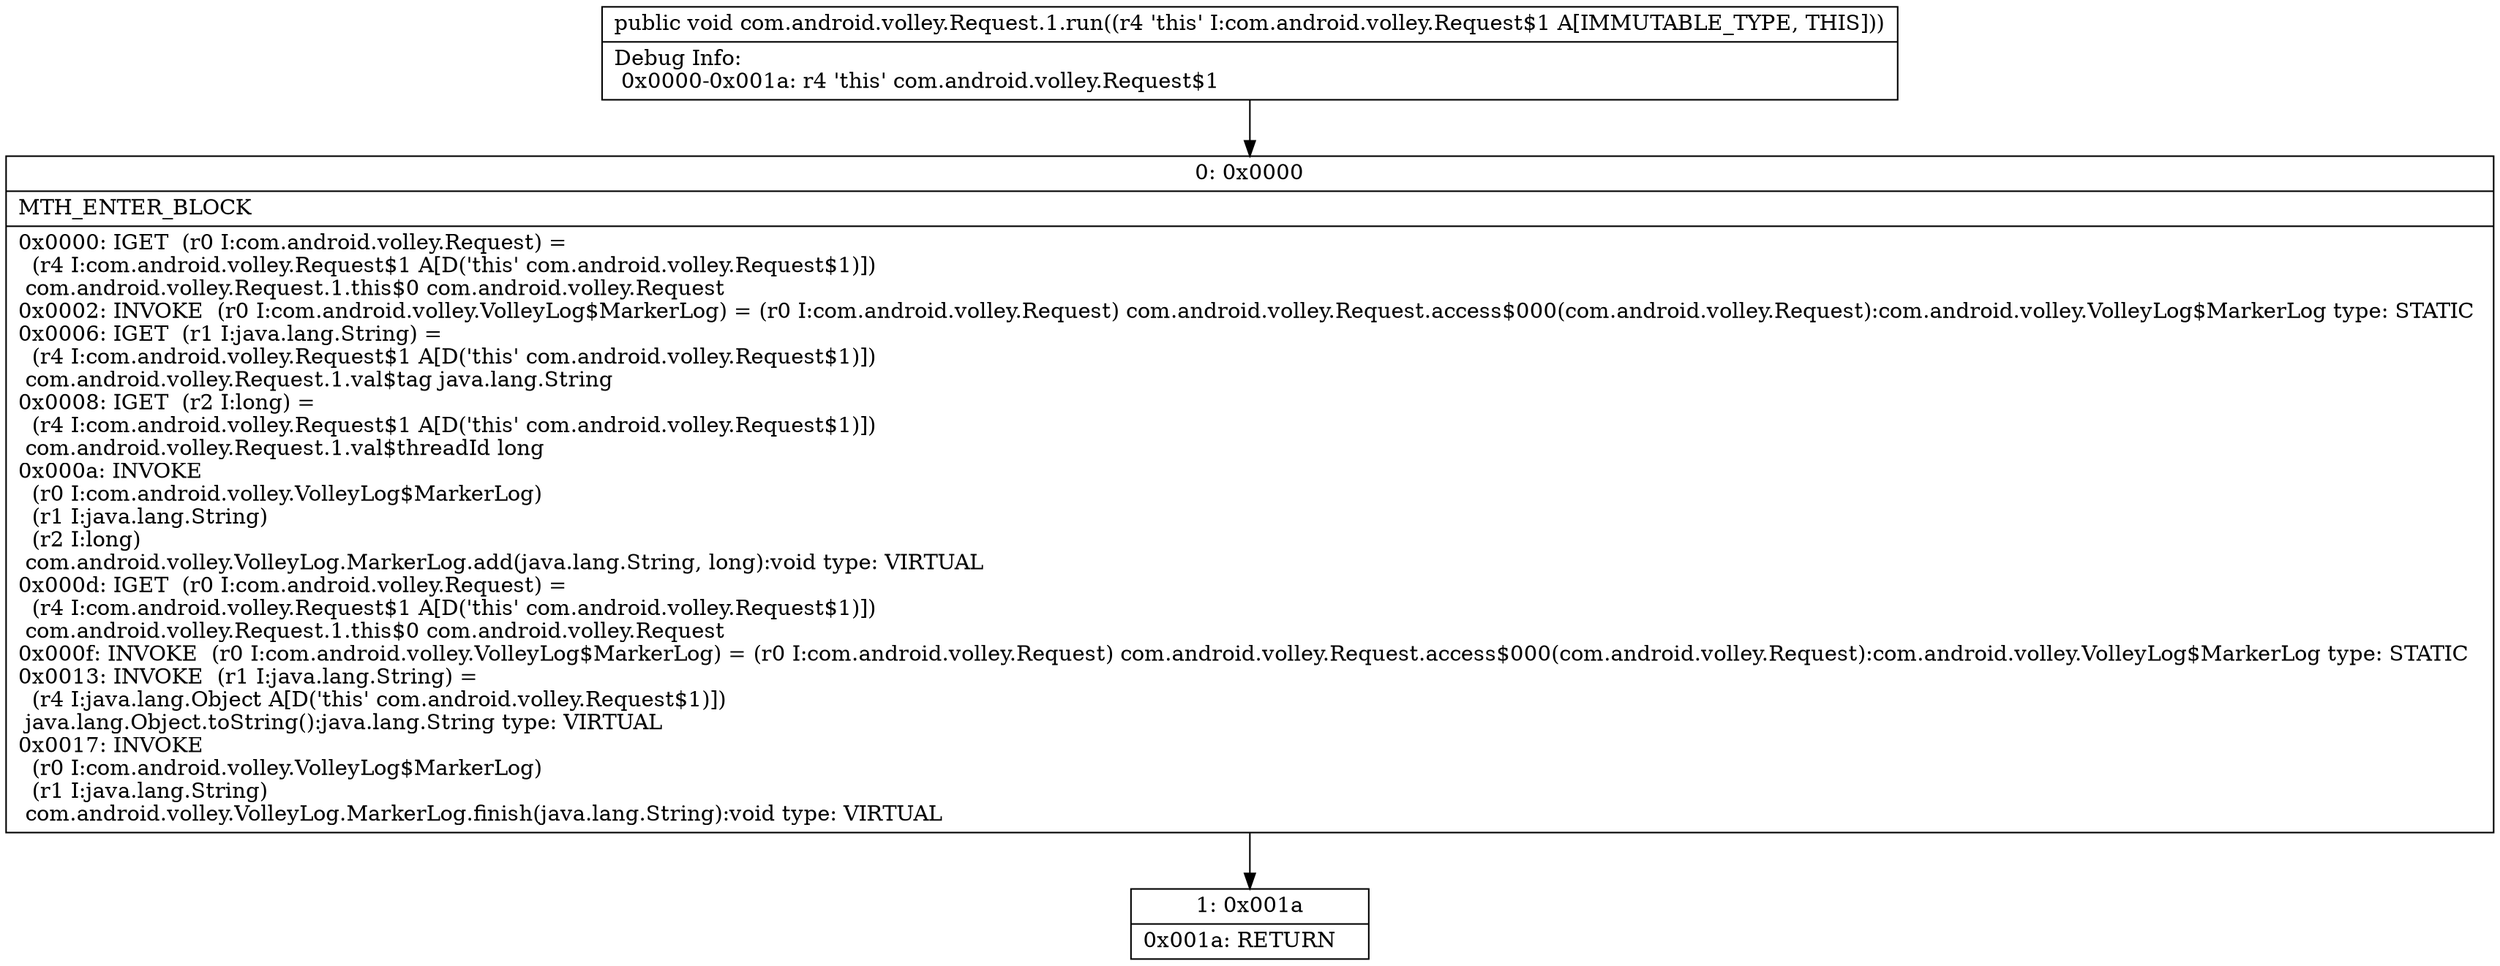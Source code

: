 digraph "CFG forcom.android.volley.Request.1.run()V" {
Node_0 [shape=record,label="{0\:\ 0x0000|MTH_ENTER_BLOCK\l|0x0000: IGET  (r0 I:com.android.volley.Request) = \l  (r4 I:com.android.volley.Request$1 A[D('this' com.android.volley.Request$1)])\l com.android.volley.Request.1.this$0 com.android.volley.Request \l0x0002: INVOKE  (r0 I:com.android.volley.VolleyLog$MarkerLog) = (r0 I:com.android.volley.Request) com.android.volley.Request.access$000(com.android.volley.Request):com.android.volley.VolleyLog$MarkerLog type: STATIC \l0x0006: IGET  (r1 I:java.lang.String) = \l  (r4 I:com.android.volley.Request$1 A[D('this' com.android.volley.Request$1)])\l com.android.volley.Request.1.val$tag java.lang.String \l0x0008: IGET  (r2 I:long) = \l  (r4 I:com.android.volley.Request$1 A[D('this' com.android.volley.Request$1)])\l com.android.volley.Request.1.val$threadId long \l0x000a: INVOKE  \l  (r0 I:com.android.volley.VolleyLog$MarkerLog)\l  (r1 I:java.lang.String)\l  (r2 I:long)\l com.android.volley.VolleyLog.MarkerLog.add(java.lang.String, long):void type: VIRTUAL \l0x000d: IGET  (r0 I:com.android.volley.Request) = \l  (r4 I:com.android.volley.Request$1 A[D('this' com.android.volley.Request$1)])\l com.android.volley.Request.1.this$0 com.android.volley.Request \l0x000f: INVOKE  (r0 I:com.android.volley.VolleyLog$MarkerLog) = (r0 I:com.android.volley.Request) com.android.volley.Request.access$000(com.android.volley.Request):com.android.volley.VolleyLog$MarkerLog type: STATIC \l0x0013: INVOKE  (r1 I:java.lang.String) = \l  (r4 I:java.lang.Object A[D('this' com.android.volley.Request$1)])\l java.lang.Object.toString():java.lang.String type: VIRTUAL \l0x0017: INVOKE  \l  (r0 I:com.android.volley.VolleyLog$MarkerLog)\l  (r1 I:java.lang.String)\l com.android.volley.VolleyLog.MarkerLog.finish(java.lang.String):void type: VIRTUAL \l}"];
Node_1 [shape=record,label="{1\:\ 0x001a|0x001a: RETURN   \l}"];
MethodNode[shape=record,label="{public void com.android.volley.Request.1.run((r4 'this' I:com.android.volley.Request$1 A[IMMUTABLE_TYPE, THIS]))  | Debug Info:\l  0x0000\-0x001a: r4 'this' com.android.volley.Request$1\l}"];
MethodNode -> Node_0;
Node_0 -> Node_1;
}

